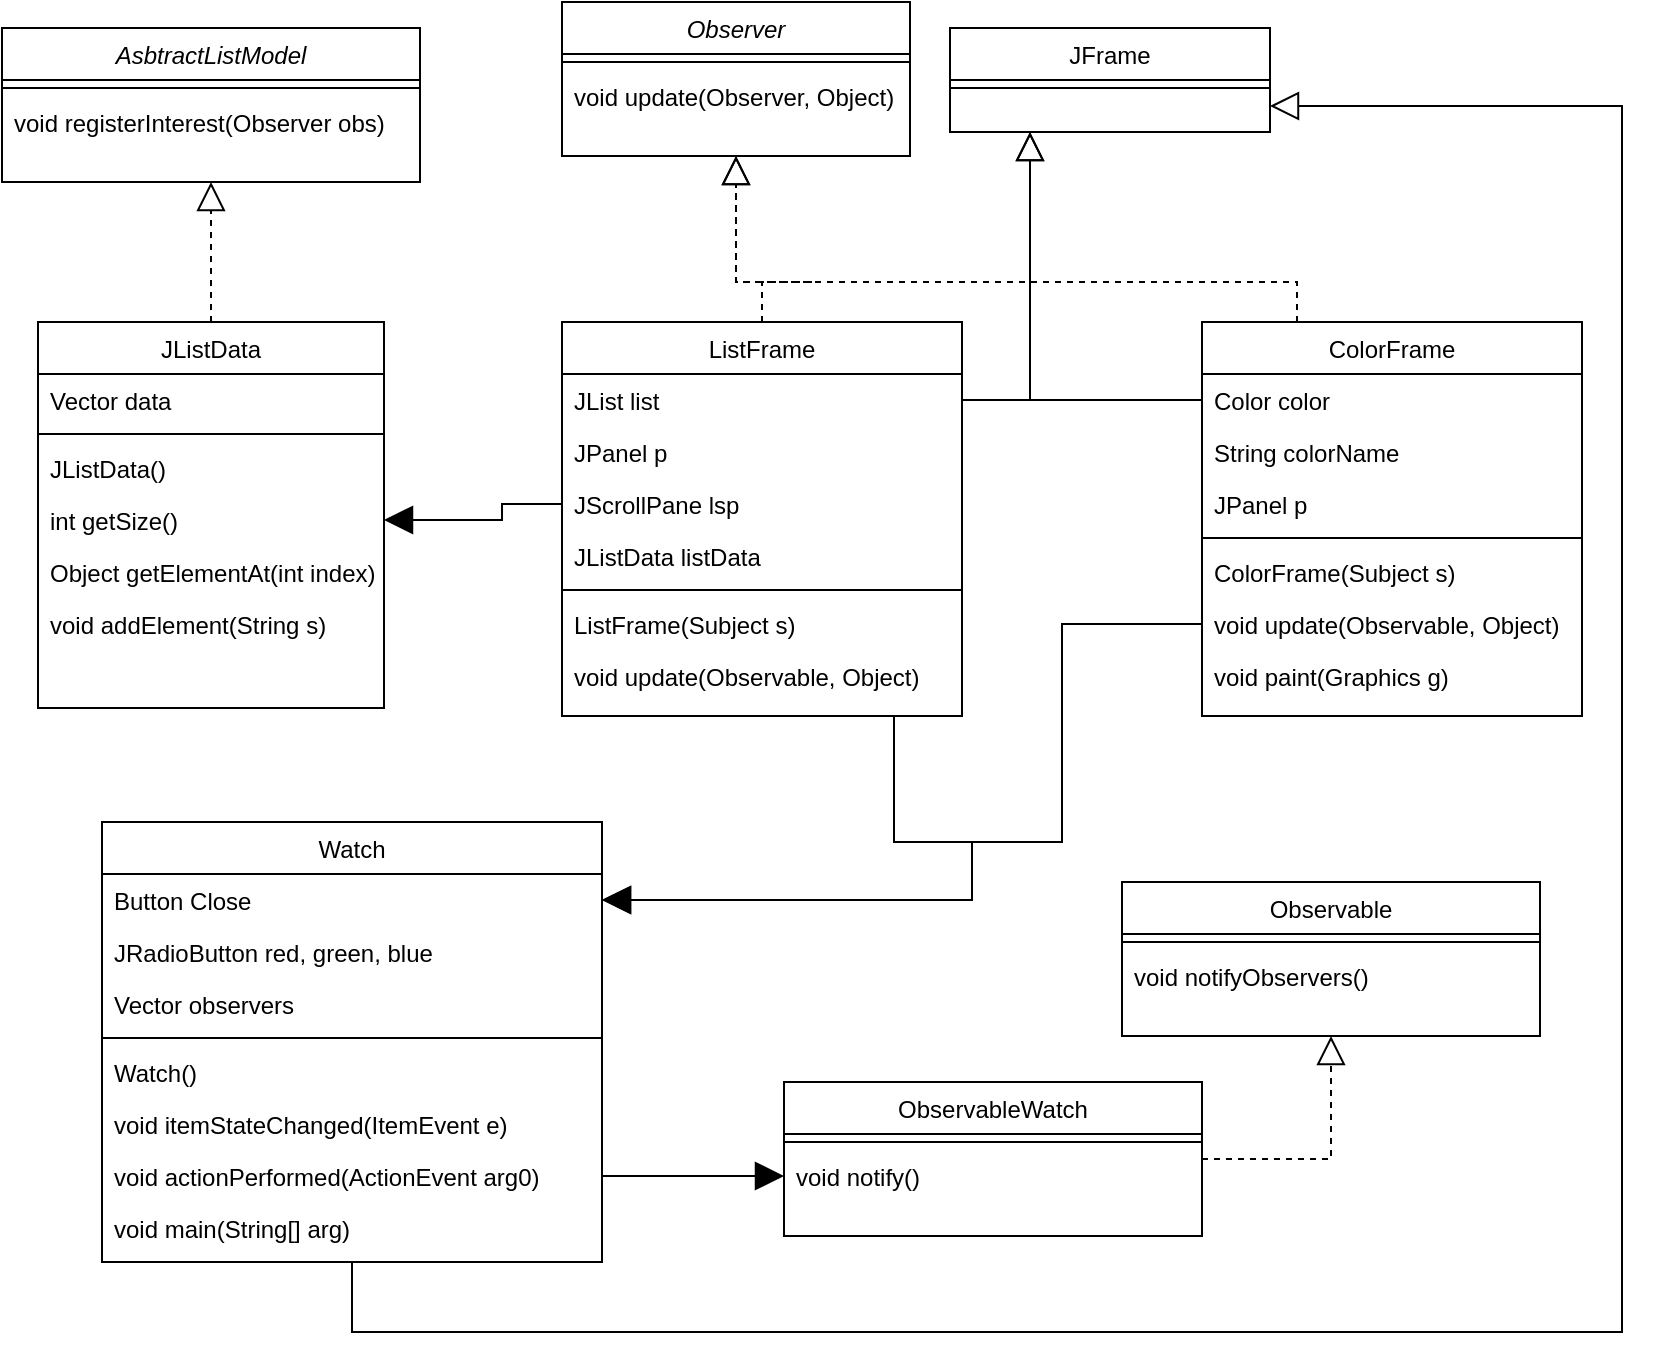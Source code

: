 <mxfile version="20.4.0" type="device"><diagram id="C5RBs43oDa-KdzZeNtuy" name="Page-1"><mxGraphModel dx="1424" dy="1183" grid="1" gridSize="10" guides="1" tooltips="1" connect="1" arrows="1" fold="1" page="0" pageScale="1" pageWidth="827" pageHeight="1169" math="0" shadow="0"><root><mxCell id="WIyWlLk6GJQsqaUBKTNV-0"/><mxCell id="WIyWlLk6GJQsqaUBKTNV-1" parent="WIyWlLk6GJQsqaUBKTNV-0"/><mxCell id="BaT-3hU-ggbY2S48e-2q-6" value="Observer" style="swimlane;fontStyle=2;align=center;verticalAlign=top;childLayout=stackLayout;horizontal=1;startSize=26;horizontalStack=0;resizeParent=1;resizeLast=0;collapsible=1;marginBottom=0;rounded=0;shadow=0;strokeWidth=1;" parent="WIyWlLk6GJQsqaUBKTNV-1" vertex="1"><mxGeometry x="390" y="-40" width="174" height="77" as="geometry"><mxRectangle x="230" y="140" width="160" height="26" as="alternateBounds"/></mxGeometry></mxCell><mxCell id="BaT-3hU-ggbY2S48e-2q-10" value="" style="line;html=1;strokeWidth=1;align=left;verticalAlign=middle;spacingTop=-1;spacingLeft=3;spacingRight=3;rotatable=0;labelPosition=right;points=[];portConstraint=eastwest;" parent="BaT-3hU-ggbY2S48e-2q-6" vertex="1"><mxGeometry y="26" width="174" height="8" as="geometry"/></mxCell><mxCell id="BaT-3hU-ggbY2S48e-2q-11" value="void update(Observer, Object)" style="text;align=left;verticalAlign=top;spacingLeft=4;spacingRight=4;overflow=hidden;rotatable=0;points=[[0,0.5],[1,0.5]];portConstraint=eastwest;" parent="BaT-3hU-ggbY2S48e-2q-6" vertex="1"><mxGeometry y="34" width="174" height="26" as="geometry"/></mxCell><mxCell id="2LGcwE9R_79ks2WnWn28-0" style="edgeStyle=orthogonalEdgeStyle;rounded=0;orthogonalLoop=1;jettySize=auto;html=1;exitX=1;exitY=0.75;exitDx=0;exitDy=0;entryX=0.5;entryY=1;entryDx=0;entryDy=0;endArrow=none;endFill=0;endSize=12;startArrow=block;startFill=0;startSize=12;" edge="1" parent="WIyWlLk6GJQsqaUBKTNV-1" source="BaT-3hU-ggbY2S48e-2q-12" target="BaT-3hU-ggbY2S48e-2q-62"><mxGeometry relative="1" as="geometry"><Array as="points"><mxPoint x="920" y="12"/><mxPoint x="920" y="625"/><mxPoint x="285" y="625"/></Array></mxGeometry></mxCell><mxCell id="BaT-3hU-ggbY2S48e-2q-12" value="JFrame" style="swimlane;fontStyle=0;align=center;verticalAlign=top;childLayout=stackLayout;horizontal=1;startSize=26;horizontalStack=0;resizeParent=1;resizeLast=0;collapsible=1;marginBottom=0;rounded=0;shadow=0;strokeWidth=1;" parent="WIyWlLk6GJQsqaUBKTNV-1" vertex="1"><mxGeometry x="584" y="-27" width="160" height="52" as="geometry"><mxRectangle x="550" y="140" width="160" height="26" as="alternateBounds"/></mxGeometry></mxCell><mxCell id="BaT-3hU-ggbY2S48e-2q-18" value="" style="line;html=1;strokeWidth=1;align=left;verticalAlign=middle;spacingTop=-1;spacingLeft=3;spacingRight=3;rotatable=0;labelPosition=right;points=[];portConstraint=eastwest;" parent="BaT-3hU-ggbY2S48e-2q-12" vertex="1"><mxGeometry y="26" width="160" height="8" as="geometry"/></mxCell><mxCell id="BaT-3hU-ggbY2S48e-2q-60" style="edgeStyle=orthogonalEdgeStyle;rounded=0;orthogonalLoop=1;jettySize=auto;html=1;exitX=0.75;exitY=1;exitDx=0;exitDy=0;entryX=1;entryY=0.5;entryDx=0;entryDy=0;strokeWidth=1;endArrow=block;endFill=1;endSize=12;" parent="WIyWlLk6GJQsqaUBKTNV-1" source="BaT-3hU-ggbY2S48e-2q-21" target="BaT-3hU-ggbY2S48e-2q-63" edge="1"><mxGeometry relative="1" as="geometry"><Array as="points"><mxPoint x="556" y="380"/><mxPoint x="595" y="380"/><mxPoint x="595" y="409"/></Array></mxGeometry></mxCell><mxCell id="BaT-3hU-ggbY2S48e-2q-21" value="ListFrame" style="swimlane;fontStyle=0;align=center;verticalAlign=top;childLayout=stackLayout;horizontal=1;startSize=26;horizontalStack=0;resizeParent=1;resizeLast=0;collapsible=1;marginBottom=0;rounded=0;shadow=0;strokeWidth=1;" parent="WIyWlLk6GJQsqaUBKTNV-1" vertex="1"><mxGeometry x="390" y="120" width="200" height="197" as="geometry"><mxRectangle x="550" y="140" width="160" height="26" as="alternateBounds"/></mxGeometry></mxCell><mxCell id="BaT-3hU-ggbY2S48e-2q-22" value="JList list" style="text;align=left;verticalAlign=top;spacingLeft=4;spacingRight=4;overflow=hidden;rotatable=0;points=[[0,0.5],[1,0.5]];portConstraint=eastwest;" parent="BaT-3hU-ggbY2S48e-2q-21" vertex="1"><mxGeometry y="26" width="200" height="26" as="geometry"/></mxCell><mxCell id="BaT-3hU-ggbY2S48e-2q-23" value="JPanel p" style="text;align=left;verticalAlign=top;spacingLeft=4;spacingRight=4;overflow=hidden;rotatable=0;points=[[0,0.5],[1,0.5]];portConstraint=eastwest;rounded=0;shadow=0;html=0;" parent="BaT-3hU-ggbY2S48e-2q-21" vertex="1"><mxGeometry y="52" width="200" height="26" as="geometry"/></mxCell><mxCell id="BaT-3hU-ggbY2S48e-2q-24" value="JScrollPane lsp" style="text;align=left;verticalAlign=top;spacingLeft=4;spacingRight=4;overflow=hidden;rotatable=0;points=[[0,0.5],[1,0.5]];portConstraint=eastwest;rounded=0;shadow=0;html=0;" parent="BaT-3hU-ggbY2S48e-2q-21" vertex="1"><mxGeometry y="78" width="200" height="26" as="geometry"/></mxCell><mxCell id="BaT-3hU-ggbY2S48e-2q-25" value="JListData listData" style="text;align=left;verticalAlign=top;spacingLeft=4;spacingRight=4;overflow=hidden;rotatable=0;points=[[0,0.5],[1,0.5]];portConstraint=eastwest;rounded=0;shadow=0;html=0;" parent="BaT-3hU-ggbY2S48e-2q-21" vertex="1"><mxGeometry y="104" width="200" height="26" as="geometry"/></mxCell><mxCell id="BaT-3hU-ggbY2S48e-2q-27" value="" style="line;html=1;strokeWidth=1;align=left;verticalAlign=middle;spacingTop=-1;spacingLeft=3;spacingRight=3;rotatable=0;labelPosition=right;points=[];portConstraint=eastwest;" parent="BaT-3hU-ggbY2S48e-2q-21" vertex="1"><mxGeometry y="130" width="200" height="8" as="geometry"/></mxCell><mxCell id="BaT-3hU-ggbY2S48e-2q-28" value="ListFrame(Subject s)" style="text;align=left;verticalAlign=top;spacingLeft=4;spacingRight=4;overflow=hidden;rotatable=0;points=[[0,0.5],[1,0.5]];portConstraint=eastwest;" parent="BaT-3hU-ggbY2S48e-2q-21" vertex="1"><mxGeometry y="138" width="200" height="26" as="geometry"/></mxCell><mxCell id="BaT-3hU-ggbY2S48e-2q-29" value="void update(Observable, Object)" style="text;align=left;verticalAlign=top;spacingLeft=4;spacingRight=4;overflow=hidden;rotatable=0;points=[[0,0.5],[1,0.5]];portConstraint=eastwest;" parent="BaT-3hU-ggbY2S48e-2q-21" vertex="1"><mxGeometry y="164" width="200" height="26" as="geometry"/></mxCell><mxCell id="BaT-3hU-ggbY2S48e-2q-31" style="edgeStyle=orthogonalEdgeStyle;rounded=0;orthogonalLoop=1;jettySize=auto;html=1;exitX=1;exitY=0.5;exitDx=0;exitDy=0;entryX=0.25;entryY=1;entryDx=0;entryDy=0;endSize=12;endArrow=block;endFill=0;" parent="WIyWlLk6GJQsqaUBKTNV-1" source="BaT-3hU-ggbY2S48e-2q-22" target="BaT-3hU-ggbY2S48e-2q-12" edge="1"><mxGeometry relative="1" as="geometry"/></mxCell><mxCell id="BaT-3hU-ggbY2S48e-2q-32" style="edgeStyle=orthogonalEdgeStyle;rounded=0;orthogonalLoop=1;jettySize=auto;html=1;exitX=0.5;exitY=0;exitDx=0;exitDy=0;entryX=0.5;entryY=1;entryDx=0;entryDy=0;endArrow=block;endFill=0;strokeWidth=1;endSize=12;dashed=1;" parent="WIyWlLk6GJQsqaUBKTNV-1" source="BaT-3hU-ggbY2S48e-2q-21" target="BaT-3hU-ggbY2S48e-2q-6" edge="1"><mxGeometry relative="1" as="geometry"><Array as="points"><mxPoint x="516" y="100"/><mxPoint x="476" y="100"/></Array></mxGeometry></mxCell><mxCell id="BaT-3hU-ggbY2S48e-2q-33" value="AsbtractListModel" style="swimlane;fontStyle=2;align=center;verticalAlign=top;childLayout=stackLayout;horizontal=1;startSize=26;horizontalStack=0;resizeParent=1;resizeLast=0;collapsible=1;marginBottom=0;rounded=0;shadow=0;strokeWidth=1;" parent="WIyWlLk6GJQsqaUBKTNV-1" vertex="1"><mxGeometry x="110" y="-27" width="209" height="77" as="geometry"><mxRectangle x="230" y="140" width="160" height="26" as="alternateBounds"/></mxGeometry></mxCell><mxCell id="BaT-3hU-ggbY2S48e-2q-34" value="" style="line;html=1;strokeWidth=1;align=left;verticalAlign=middle;spacingTop=-1;spacingLeft=3;spacingRight=3;rotatable=0;labelPosition=right;points=[];portConstraint=eastwest;" parent="BaT-3hU-ggbY2S48e-2q-33" vertex="1"><mxGeometry y="26" width="209" height="8" as="geometry"/></mxCell><mxCell id="BaT-3hU-ggbY2S48e-2q-35" value="void registerInterest(Observer obs)" style="text;align=left;verticalAlign=top;spacingLeft=4;spacingRight=4;overflow=hidden;rotatable=0;points=[[0,0.5],[1,0.5]];portConstraint=eastwest;" parent="BaT-3hU-ggbY2S48e-2q-33" vertex="1"><mxGeometry y="34" width="209" height="26" as="geometry"/></mxCell><mxCell id="BaT-3hU-ggbY2S48e-2q-44" style="edgeStyle=orthogonalEdgeStyle;rounded=0;orthogonalLoop=1;jettySize=auto;html=1;exitX=0.5;exitY=0;exitDx=0;exitDy=0;entryX=0.5;entryY=1;entryDx=0;entryDy=0;strokeWidth=1;endArrow=block;endFill=0;endSize=12;dashed=1;" parent="WIyWlLk6GJQsqaUBKTNV-1" source="BaT-3hU-ggbY2S48e-2q-36" target="BaT-3hU-ggbY2S48e-2q-33" edge="1"><mxGeometry relative="1" as="geometry"/></mxCell><mxCell id="BaT-3hU-ggbY2S48e-2q-36" value="JListData" style="swimlane;fontStyle=0;align=center;verticalAlign=top;childLayout=stackLayout;horizontal=1;startSize=26;horizontalStack=0;resizeParent=1;resizeLast=0;collapsible=1;marginBottom=0;rounded=0;shadow=0;strokeWidth=1;" parent="WIyWlLk6GJQsqaUBKTNV-1" vertex="1"><mxGeometry x="128" y="120" width="173" height="193" as="geometry"><mxRectangle x="550" y="140" width="160" height="26" as="alternateBounds"/></mxGeometry></mxCell><mxCell id="BaT-3hU-ggbY2S48e-2q-37" value="Vector data" style="text;align=left;verticalAlign=top;spacingLeft=4;spacingRight=4;overflow=hidden;rotatable=0;points=[[0,0.5],[1,0.5]];portConstraint=eastwest;" parent="BaT-3hU-ggbY2S48e-2q-36" vertex="1"><mxGeometry y="26" width="173" height="26" as="geometry"/></mxCell><mxCell id="BaT-3hU-ggbY2S48e-2q-41" value="" style="line;html=1;strokeWidth=1;align=left;verticalAlign=middle;spacingTop=-1;spacingLeft=3;spacingRight=3;rotatable=0;labelPosition=right;points=[];portConstraint=eastwest;" parent="BaT-3hU-ggbY2S48e-2q-36" vertex="1"><mxGeometry y="52" width="173" height="8" as="geometry"/></mxCell><mxCell id="BaT-3hU-ggbY2S48e-2q-42" value="JListData()" style="text;align=left;verticalAlign=top;spacingLeft=4;spacingRight=4;overflow=hidden;rotatable=0;points=[[0,0.5],[1,0.5]];portConstraint=eastwest;" parent="BaT-3hU-ggbY2S48e-2q-36" vertex="1"><mxGeometry y="60" width="173" height="26" as="geometry"/></mxCell><mxCell id="BaT-3hU-ggbY2S48e-2q-43" value="int getSize()" style="text;align=left;verticalAlign=top;spacingLeft=4;spacingRight=4;overflow=hidden;rotatable=0;points=[[0,0.5],[1,0.5]];portConstraint=eastwest;" parent="BaT-3hU-ggbY2S48e-2q-36" vertex="1"><mxGeometry y="86" width="173" height="26" as="geometry"/></mxCell><mxCell id="BaT-3hU-ggbY2S48e-2q-45" value="Object getElementAt(int index)" style="text;align=left;verticalAlign=top;spacingLeft=4;spacingRight=4;overflow=hidden;rotatable=0;points=[[0,0.5],[1,0.5]];portConstraint=eastwest;" parent="BaT-3hU-ggbY2S48e-2q-36" vertex="1"><mxGeometry y="112" width="173" height="26" as="geometry"/></mxCell><mxCell id="BaT-3hU-ggbY2S48e-2q-46" value="void addElement(String s)" style="text;align=left;verticalAlign=top;spacingLeft=4;spacingRight=4;overflow=hidden;rotatable=0;points=[[0,0.5],[1,0.5]];portConstraint=eastwest;" parent="BaT-3hU-ggbY2S48e-2q-36" vertex="1"><mxGeometry y="138" width="173" height="26" as="geometry"/></mxCell><mxCell id="BaT-3hU-ggbY2S48e-2q-56" style="edgeStyle=orthogonalEdgeStyle;rounded=0;orthogonalLoop=1;jettySize=auto;html=1;exitX=0.25;exitY=0;exitDx=0;exitDy=0;entryX=0.5;entryY=1;entryDx=0;entryDy=0;strokeWidth=1;endArrow=block;endFill=0;endSize=12;dashed=1;" parent="WIyWlLk6GJQsqaUBKTNV-1" source="BaT-3hU-ggbY2S48e-2q-47" target="BaT-3hU-ggbY2S48e-2q-6" edge="1"><mxGeometry relative="1" as="geometry"><Array as="points"><mxPoint x="750" y="100"/><mxPoint x="476" y="100"/></Array></mxGeometry></mxCell><mxCell id="BaT-3hU-ggbY2S48e-2q-47" value="ColorFrame" style="swimlane;fontStyle=0;align=center;verticalAlign=top;childLayout=stackLayout;horizontal=1;startSize=26;horizontalStack=0;resizeParent=1;resizeLast=0;collapsible=1;marginBottom=0;rounded=0;shadow=0;strokeWidth=1;" parent="WIyWlLk6GJQsqaUBKTNV-1" vertex="1"><mxGeometry x="710" y="120" width="190" height="197" as="geometry"><mxRectangle x="550" y="140" width="160" height="26" as="alternateBounds"/></mxGeometry></mxCell><mxCell id="BaT-3hU-ggbY2S48e-2q-48" value="Color color" style="text;align=left;verticalAlign=top;spacingLeft=4;spacingRight=4;overflow=hidden;rotatable=0;points=[[0,0.5],[1,0.5]];portConstraint=eastwest;" parent="BaT-3hU-ggbY2S48e-2q-47" vertex="1"><mxGeometry y="26" width="190" height="26" as="geometry"/></mxCell><mxCell id="BaT-3hU-ggbY2S48e-2q-49" value="String colorName" style="text;align=left;verticalAlign=top;spacingLeft=4;spacingRight=4;overflow=hidden;rotatable=0;points=[[0,0.5],[1,0.5]];portConstraint=eastwest;rounded=0;shadow=0;html=0;" parent="BaT-3hU-ggbY2S48e-2q-47" vertex="1"><mxGeometry y="52" width="190" height="26" as="geometry"/></mxCell><mxCell id="BaT-3hU-ggbY2S48e-2q-50" value="JPanel p" style="text;align=left;verticalAlign=top;spacingLeft=4;spacingRight=4;overflow=hidden;rotatable=0;points=[[0,0.5],[1,0.5]];portConstraint=eastwest;rounded=0;shadow=0;html=0;" parent="BaT-3hU-ggbY2S48e-2q-47" vertex="1"><mxGeometry y="78" width="190" height="26" as="geometry"/></mxCell><mxCell id="BaT-3hU-ggbY2S48e-2q-52" value="" style="line;html=1;strokeWidth=1;align=left;verticalAlign=middle;spacingTop=-1;spacingLeft=3;spacingRight=3;rotatable=0;labelPosition=right;points=[];portConstraint=eastwest;" parent="BaT-3hU-ggbY2S48e-2q-47" vertex="1"><mxGeometry y="104" width="190" height="8" as="geometry"/></mxCell><mxCell id="BaT-3hU-ggbY2S48e-2q-53" value="ColorFrame(Subject s)" style="text;align=left;verticalAlign=top;spacingLeft=4;spacingRight=4;overflow=hidden;rotatable=0;points=[[0,0.5],[1,0.5]];portConstraint=eastwest;" parent="BaT-3hU-ggbY2S48e-2q-47" vertex="1"><mxGeometry y="112" width="190" height="26" as="geometry"/></mxCell><mxCell id="BaT-3hU-ggbY2S48e-2q-54" value="void update(Observable, Object)" style="text;align=left;verticalAlign=top;spacingLeft=4;spacingRight=4;overflow=hidden;rotatable=0;points=[[0,0.5],[1,0.5]];portConstraint=eastwest;" parent="BaT-3hU-ggbY2S48e-2q-47" vertex="1"><mxGeometry y="138" width="190" height="26" as="geometry"/></mxCell><mxCell id="BaT-3hU-ggbY2S48e-2q-57" value="void paint(Graphics g)" style="text;align=left;verticalAlign=top;spacingLeft=4;spacingRight=4;overflow=hidden;rotatable=0;points=[[0,0.5],[1,0.5]];portConstraint=eastwest;" parent="BaT-3hU-ggbY2S48e-2q-47" vertex="1"><mxGeometry y="164" width="190" height="26" as="geometry"/></mxCell><mxCell id="BaT-3hU-ggbY2S48e-2q-55" style="edgeStyle=orthogonalEdgeStyle;rounded=0;orthogonalLoop=1;jettySize=auto;html=1;exitX=0;exitY=0.5;exitDx=0;exitDy=0;entryX=0.25;entryY=1;entryDx=0;entryDy=0;strokeWidth=1;endArrow=block;endFill=0;endSize=12;" parent="WIyWlLk6GJQsqaUBKTNV-1" source="BaT-3hU-ggbY2S48e-2q-48" target="BaT-3hU-ggbY2S48e-2q-12" edge="1"><mxGeometry relative="1" as="geometry"/></mxCell><mxCell id="BaT-3hU-ggbY2S48e-2q-59" style="edgeStyle=orthogonalEdgeStyle;rounded=0;orthogonalLoop=1;jettySize=auto;html=1;exitX=0;exitY=0.5;exitDx=0;exitDy=0;entryX=1;entryY=0.5;entryDx=0;entryDy=0;strokeWidth=1;endArrow=block;endFill=1;endSize=12;" parent="WIyWlLk6GJQsqaUBKTNV-1" source="BaT-3hU-ggbY2S48e-2q-54" target="BaT-3hU-ggbY2S48e-2q-63" edge="1"><mxGeometry relative="1" as="geometry"><Array as="points"><mxPoint x="640" y="271"/><mxPoint x="640" y="380"/><mxPoint x="595" y="380"/><mxPoint x="595" y="409"/></Array></mxGeometry></mxCell><mxCell id="BaT-3hU-ggbY2S48e-2q-61" style="edgeStyle=orthogonalEdgeStyle;rounded=0;orthogonalLoop=1;jettySize=auto;html=1;exitX=0;exitY=0.5;exitDx=0;exitDy=0;strokeWidth=1;endArrow=block;endFill=1;endSize=12;entryX=1;entryY=0.5;entryDx=0;entryDy=0;" parent="WIyWlLk6GJQsqaUBKTNV-1" source="BaT-3hU-ggbY2S48e-2q-24" target="BaT-3hU-ggbY2S48e-2q-43" edge="1"><mxGeometry relative="1" as="geometry"><mxPoint x="350" y="242" as="targetPoint"/><Array as="points"><mxPoint x="360" y="211"/><mxPoint x="360" y="219"/></Array></mxGeometry></mxCell><mxCell id="BaT-3hU-ggbY2S48e-2q-62" value="Watch" style="swimlane;fontStyle=0;align=center;verticalAlign=top;childLayout=stackLayout;horizontal=1;startSize=26;horizontalStack=0;resizeParent=1;resizeLast=0;collapsible=1;marginBottom=0;rounded=0;shadow=0;strokeWidth=1;" parent="WIyWlLk6GJQsqaUBKTNV-1" vertex="1"><mxGeometry x="160" y="370" width="250" height="220" as="geometry"><mxRectangle x="550" y="140" width="160" height="26" as="alternateBounds"/></mxGeometry></mxCell><mxCell id="BaT-3hU-ggbY2S48e-2q-63" value="Button Close" style="text;align=left;verticalAlign=top;spacingLeft=4;spacingRight=4;overflow=hidden;rotatable=0;points=[[0,0.5],[1,0.5]];portConstraint=eastwest;" parent="BaT-3hU-ggbY2S48e-2q-62" vertex="1"><mxGeometry y="26" width="250" height="26" as="geometry"/></mxCell><mxCell id="BaT-3hU-ggbY2S48e-2q-64" value="JRadioButton red, green, blue" style="text;align=left;verticalAlign=top;spacingLeft=4;spacingRight=4;overflow=hidden;rotatable=0;points=[[0,0.5],[1,0.5]];portConstraint=eastwest;rounded=0;shadow=0;html=0;" parent="BaT-3hU-ggbY2S48e-2q-62" vertex="1"><mxGeometry y="52" width="250" height="26" as="geometry"/></mxCell><mxCell id="BaT-3hU-ggbY2S48e-2q-65" value="Vector observers" style="text;align=left;verticalAlign=top;spacingLeft=4;spacingRight=4;overflow=hidden;rotatable=0;points=[[0,0.5],[1,0.5]];portConstraint=eastwest;rounded=0;shadow=0;html=0;" parent="BaT-3hU-ggbY2S48e-2q-62" vertex="1"><mxGeometry y="78" width="250" height="26" as="geometry"/></mxCell><mxCell id="BaT-3hU-ggbY2S48e-2q-67" value="" style="line;html=1;strokeWidth=1;align=left;verticalAlign=middle;spacingTop=-1;spacingLeft=3;spacingRight=3;rotatable=0;labelPosition=right;points=[];portConstraint=eastwest;" parent="BaT-3hU-ggbY2S48e-2q-62" vertex="1"><mxGeometry y="104" width="250" height="8" as="geometry"/></mxCell><mxCell id="BaT-3hU-ggbY2S48e-2q-68" value=" Watch()" style="text;align=left;verticalAlign=top;spacingLeft=4;spacingRight=4;overflow=hidden;rotatable=0;points=[[0,0.5],[1,0.5]];portConstraint=eastwest;" parent="BaT-3hU-ggbY2S48e-2q-62" vertex="1"><mxGeometry y="112" width="250" height="26" as="geometry"/></mxCell><mxCell id="BaT-3hU-ggbY2S48e-2q-69" value="void itemStateChanged(ItemEvent e)" style="text;align=left;verticalAlign=top;spacingLeft=4;spacingRight=4;overflow=hidden;rotatable=0;points=[[0,0.5],[1,0.5]];portConstraint=eastwest;" parent="BaT-3hU-ggbY2S48e-2q-62" vertex="1"><mxGeometry y="138" width="250" height="26" as="geometry"/></mxCell><mxCell id="BaT-3hU-ggbY2S48e-2q-72" value="void actionPerformed(ActionEvent arg0)" style="text;align=left;verticalAlign=top;spacingLeft=4;spacingRight=4;overflow=hidden;rotatable=0;points=[[0,0.5],[1,0.5]];portConstraint=eastwest;" parent="BaT-3hU-ggbY2S48e-2q-62" vertex="1"><mxGeometry y="164" width="250" height="26" as="geometry"/></mxCell><mxCell id="BaT-3hU-ggbY2S48e-2q-74" value="void main(String[] arg)" style="text;align=left;verticalAlign=top;spacingLeft=4;spacingRight=4;overflow=hidden;rotatable=0;points=[[0,0.5],[1,0.5]];portConstraint=eastwest;" parent="BaT-3hU-ggbY2S48e-2q-62" vertex="1"><mxGeometry y="190" width="250" height="26" as="geometry"/></mxCell><mxCell id="BaT-3hU-ggbY2S48e-2q-70" style="edgeStyle=orthogonalEdgeStyle;rounded=0;orthogonalLoop=1;jettySize=auto;html=1;entryX=0.5;entryY=1;entryDx=0;entryDy=0;dashed=1;strokeWidth=1;endArrow=block;endFill=0;endSize=12;exitX=1;exitY=0.5;exitDx=0;exitDy=0;" parent="WIyWlLk6GJQsqaUBKTNV-1" target="2LGcwE9R_79ks2WnWn28-1" edge="1" source="2LGcwE9R_79ks2WnWn28-4"><mxGeometry relative="1" as="geometry"><mxPoint x="410" y="487.0" as="sourcePoint"/><mxPoint x="584" y="487.0" as="targetPoint"/></mxGeometry></mxCell><mxCell id="2LGcwE9R_79ks2WnWn28-1" value="Observable" style="swimlane;fontStyle=0;align=center;verticalAlign=top;childLayout=stackLayout;horizontal=1;startSize=26;horizontalStack=0;resizeParent=1;resizeLast=0;collapsible=1;marginBottom=0;rounded=0;shadow=0;strokeWidth=1;" vertex="1" parent="WIyWlLk6GJQsqaUBKTNV-1"><mxGeometry x="670" y="400" width="209" height="77" as="geometry"><mxRectangle x="230" y="140" width="160" height="26" as="alternateBounds"/></mxGeometry></mxCell><mxCell id="2LGcwE9R_79ks2WnWn28-2" value="" style="line;html=1;strokeWidth=1;align=left;verticalAlign=middle;spacingTop=-1;spacingLeft=3;spacingRight=3;rotatable=0;labelPosition=right;points=[];portConstraint=eastwest;" vertex="1" parent="2LGcwE9R_79ks2WnWn28-1"><mxGeometry y="26" width="209" height="8" as="geometry"/></mxCell><mxCell id="2LGcwE9R_79ks2WnWn28-3" value="void notifyObservers()" style="text;align=left;verticalAlign=top;spacingLeft=4;spacingRight=4;overflow=hidden;rotatable=0;points=[[0,0.5],[1,0.5]];portConstraint=eastwest;" vertex="1" parent="2LGcwE9R_79ks2WnWn28-1"><mxGeometry y="34" width="209" height="26" as="geometry"/></mxCell><mxCell id="2LGcwE9R_79ks2WnWn28-4" value="ObservableWatch" style="swimlane;fontStyle=0;align=center;verticalAlign=top;childLayout=stackLayout;horizontal=1;startSize=26;horizontalStack=0;resizeParent=1;resizeLast=0;collapsible=1;marginBottom=0;rounded=0;shadow=0;strokeWidth=1;" vertex="1" parent="WIyWlLk6GJQsqaUBKTNV-1"><mxGeometry x="501" y="500" width="209" height="77" as="geometry"><mxRectangle x="230" y="140" width="160" height="26" as="alternateBounds"/></mxGeometry></mxCell><mxCell id="2LGcwE9R_79ks2WnWn28-5" value="" style="line;html=1;strokeWidth=1;align=left;verticalAlign=middle;spacingTop=-1;spacingLeft=3;spacingRight=3;rotatable=0;labelPosition=right;points=[];portConstraint=eastwest;" vertex="1" parent="2LGcwE9R_79ks2WnWn28-4"><mxGeometry y="26" width="209" height="8" as="geometry"/></mxCell><mxCell id="2LGcwE9R_79ks2WnWn28-6" value="void notify()" style="text;align=left;verticalAlign=top;spacingLeft=4;spacingRight=4;overflow=hidden;rotatable=0;points=[[0,0.5],[1,0.5]];portConstraint=eastwest;" vertex="1" parent="2LGcwE9R_79ks2WnWn28-4"><mxGeometry y="34" width="209" height="26" as="geometry"/></mxCell><mxCell id="2LGcwE9R_79ks2WnWn28-9" style="edgeStyle=orthogonalEdgeStyle;rounded=0;orthogonalLoop=1;jettySize=auto;html=1;exitX=0;exitY=0.5;exitDx=0;exitDy=0;entryX=1;entryY=0.5;entryDx=0;entryDy=0;startArrow=block;startFill=1;endArrow=none;endFill=0;startSize=12;endSize=12;" edge="1" parent="WIyWlLk6GJQsqaUBKTNV-1" source="2LGcwE9R_79ks2WnWn28-6" target="BaT-3hU-ggbY2S48e-2q-72"><mxGeometry relative="1" as="geometry"/></mxCell></root></mxGraphModel></diagram></mxfile>